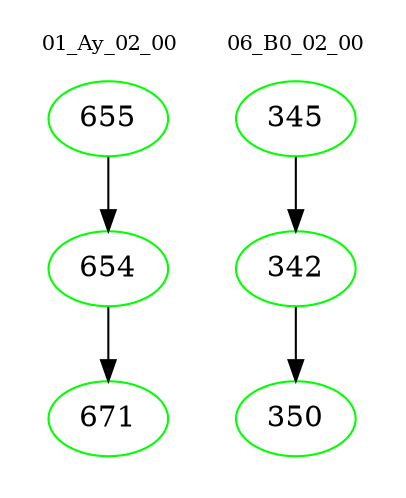 digraph{
subgraph cluster_0 {
color = white
label = "01_Ay_02_00";
fontsize=10;
T0_655 [label="655", color="green"]
T0_655 -> T0_654 [color="black"]
T0_654 [label="654", color="green"]
T0_654 -> T0_671 [color="black"]
T0_671 [label="671", color="green"]
}
subgraph cluster_1 {
color = white
label = "06_B0_02_00";
fontsize=10;
T1_345 [label="345", color="green"]
T1_345 -> T1_342 [color="black"]
T1_342 [label="342", color="green"]
T1_342 -> T1_350 [color="black"]
T1_350 [label="350", color="green"]
}
}
